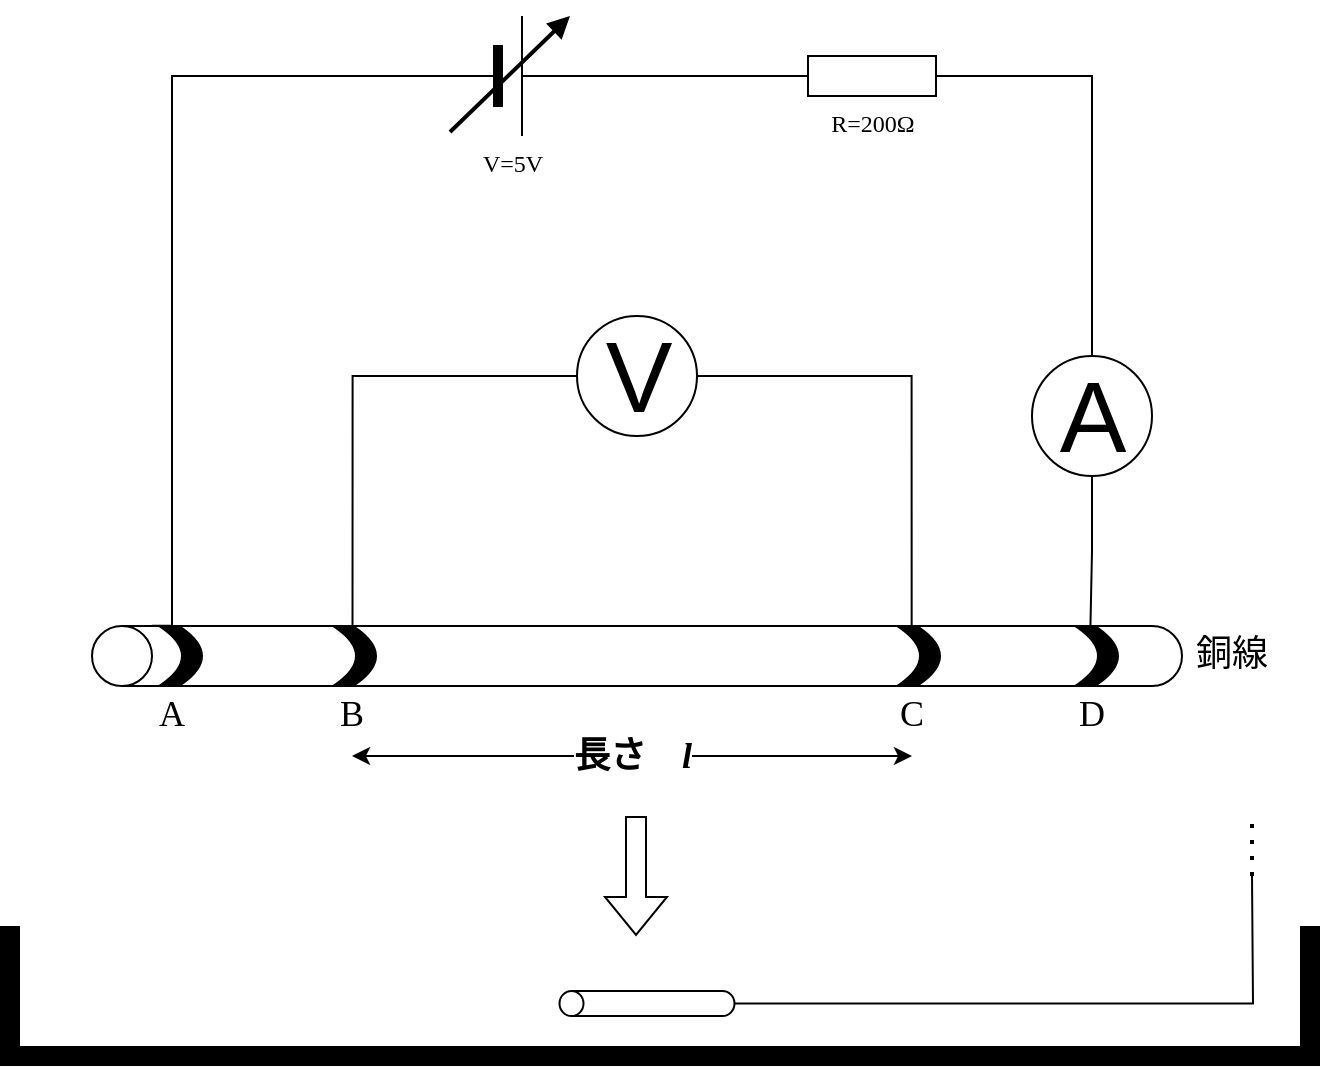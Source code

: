 <mxfile version="15.5.9" type="github">
  <diagram id="C5RBs43oDa-KdzZeNtuy" name="Page-1">
    <mxGraphModel dx="1422" dy="791" grid="1" gridSize="10" guides="1" tooltips="1" connect="1" arrows="1" fold="1" page="1" pageScale="1" pageWidth="827" pageHeight="1169" math="0" shadow="0">
      <root>
        <mxCell id="WIyWlLk6GJQsqaUBKTNV-0" />
        <mxCell id="WIyWlLk6GJQsqaUBKTNV-1" parent="WIyWlLk6GJQsqaUBKTNV-0" />
        <mxCell id="WFhRwt8FvtZSL98cEws3-11" style="edgeStyle=orthogonalEdgeStyle;rounded=0;orthogonalLoop=1;jettySize=auto;html=1;entryX=1.004;entryY=0.916;entryDx=0;entryDy=0;entryPerimeter=0;endArrow=none;endFill=0;" edge="1" parent="WIyWlLk6GJQsqaUBKTNV-1" source="WFhRwt8FvtZSL98cEws3-0" target="WFhRwt8FvtZSL98cEws3-10">
          <mxGeometry relative="1" as="geometry" />
        </mxCell>
        <mxCell id="WFhRwt8FvtZSL98cEws3-0" value="A" style="verticalLabelPosition=middle;shadow=0;dashed=0;align=center;html=1;verticalAlign=middle;strokeWidth=1;shape=ellipse;aspect=fixed;fontSize=50;" vertex="1" parent="WIyWlLk6GJQsqaUBKTNV-1">
          <mxGeometry x="600" y="520" width="60" height="60" as="geometry" />
        </mxCell>
        <mxCell id="WFhRwt8FvtZSL98cEws3-12" style="edgeStyle=orthogonalEdgeStyle;rounded=0;orthogonalLoop=1;jettySize=auto;html=1;endArrow=none;endFill=0;entryX=0.833;entryY=0.239;entryDx=0;entryDy=0;entryPerimeter=0;" edge="1" parent="WIyWlLk6GJQsqaUBKTNV-1" source="WFhRwt8FvtZSL98cEws3-1" target="WFhRwt8FvtZSL98cEws3-10">
          <mxGeometry relative="1" as="geometry">
            <mxPoint x="260" y="640" as="targetPoint" />
            <Array as="points">
              <mxPoint x="260" y="530" />
            </Array>
          </mxGeometry>
        </mxCell>
        <mxCell id="WFhRwt8FvtZSL98cEws3-13" style="edgeStyle=orthogonalEdgeStyle;rounded=0;orthogonalLoop=1;jettySize=auto;html=1;entryX=0.833;entryY=0.752;entryDx=0;entryDy=0;entryPerimeter=0;endArrow=none;endFill=0;" edge="1" parent="WIyWlLk6GJQsqaUBKTNV-1" source="WFhRwt8FvtZSL98cEws3-1" target="WFhRwt8FvtZSL98cEws3-10">
          <mxGeometry relative="1" as="geometry">
            <Array as="points">
              <mxPoint x="540" y="530" />
            </Array>
          </mxGeometry>
        </mxCell>
        <mxCell id="WFhRwt8FvtZSL98cEws3-1" value="V" style="verticalLabelPosition=middle;shadow=0;dashed=0;align=center;html=1;verticalAlign=middle;strokeWidth=1;shape=ellipse;aspect=fixed;fontSize=50;" vertex="1" parent="WIyWlLk6GJQsqaUBKTNV-1">
          <mxGeometry x="372.5" y="500" width="60" height="60" as="geometry" />
        </mxCell>
        <mxCell id="WFhRwt8FvtZSL98cEws3-3" style="edgeStyle=orthogonalEdgeStyle;rounded=0;orthogonalLoop=1;jettySize=auto;html=1;endArrow=none;endFill=0;" edge="1" parent="WIyWlLk6GJQsqaUBKTNV-1" source="WFhRwt8FvtZSL98cEws3-2" target="WFhRwt8FvtZSL98cEws3-0">
          <mxGeometry relative="1" as="geometry" />
        </mxCell>
        <mxCell id="WFhRwt8FvtZSL98cEws3-2" value="&lt;font face=&quot;Times New Roman&quot;&gt;R=200Ω&lt;/font&gt;" style="pointerEvents=1;verticalLabelPosition=bottom;shadow=0;dashed=0;align=center;html=1;verticalAlign=top;shape=mxgraph.electrical.resistors.resistor_1;" vertex="1" parent="WIyWlLk6GJQsqaUBKTNV-1">
          <mxGeometry x="470" y="370" width="100" height="20" as="geometry" />
        </mxCell>
        <mxCell id="WFhRwt8FvtZSL98cEws3-8" style="edgeStyle=orthogonalEdgeStyle;rounded=0;orthogonalLoop=1;jettySize=auto;html=1;exitX=1;exitY=0.5;exitDx=0;exitDy=0;exitPerimeter=0;endArrow=none;endFill=0;" edge="1" parent="WIyWlLk6GJQsqaUBKTNV-1" source="WFhRwt8FvtZSL98cEws3-5" target="WFhRwt8FvtZSL98cEws3-2">
          <mxGeometry relative="1" as="geometry" />
        </mxCell>
        <mxCell id="WFhRwt8FvtZSL98cEws3-9" style="edgeStyle=orthogonalEdgeStyle;rounded=0;orthogonalLoop=1;jettySize=auto;html=1;exitX=0;exitY=0.5;exitDx=0;exitDy=0;exitPerimeter=0;endArrow=none;endFill=0;entryX=1.004;entryY=0.055;entryDx=0;entryDy=0;entryPerimeter=0;" edge="1" parent="WIyWlLk6GJQsqaUBKTNV-1" source="WFhRwt8FvtZSL98cEws3-5" target="WFhRwt8FvtZSL98cEws3-10">
          <mxGeometry relative="1" as="geometry">
            <mxPoint x="160" y="620" as="targetPoint" />
            <Array as="points">
              <mxPoint x="170" y="380" />
              <mxPoint x="170" y="655" />
            </Array>
          </mxGeometry>
        </mxCell>
        <mxCell id="WFhRwt8FvtZSL98cEws3-5" value="&lt;font face=&quot;Times New Roman&quot;&gt;V=5V&lt;/font&gt;" style="verticalLabelPosition=bottom;shadow=0;dashed=0;align=center;fillColor=#000000;html=1;verticalAlign=top;strokeWidth=1;shape=mxgraph.electrical.miscellaneous.monocell_battery;" vertex="1" parent="WIyWlLk6GJQsqaUBKTNV-1">
          <mxGeometry x="290" y="350" width="100" height="60" as="geometry" />
        </mxCell>
        <mxCell id="WFhRwt8FvtZSL98cEws3-7" value="" style="endArrow=block;html=1;rounded=0;fontSize=20;strokeWidth=2;endFill=1;" edge="1" parent="WIyWlLk6GJQsqaUBKTNV-1">
          <mxGeometry width="50" height="50" relative="1" as="geometry">
            <mxPoint x="309" y="408" as="sourcePoint" />
            <mxPoint x="369" y="350" as="targetPoint" />
          </mxGeometry>
        </mxCell>
        <mxCell id="WFhRwt8FvtZSL98cEws3-10" value="" style="shape=cylinder3;whiteSpace=wrap;html=1;boundedLbl=1;backgroundOutline=1;size=15;rotation=-90;" vertex="1" parent="WIyWlLk6GJQsqaUBKTNV-1">
          <mxGeometry x="387.5" y="397.5" width="30" height="545" as="geometry" />
        </mxCell>
        <mxCell id="WFhRwt8FvtZSL98cEws3-16" value="&lt;b style=&quot;font-size: 18px&quot;&gt;&lt;font style=&quot;font-size: 18px&quot; face=&quot;Times New Roman&quot;&gt;長&lt;font style=&quot;font-size: 18px&quot;&gt;さ&lt;/font&gt;　&lt;i&gt;l&lt;/i&gt;&lt;br&gt;&lt;/font&gt;&lt;/b&gt;" style="endArrow=classic;startArrow=classic;html=1;rounded=0;" edge="1" parent="WIyWlLk6GJQsqaUBKTNV-1">
          <mxGeometry width="50" height="50" relative="1" as="geometry">
            <mxPoint x="260" y="720" as="sourcePoint" />
            <mxPoint x="540" y="720" as="targetPoint" />
          </mxGeometry>
        </mxCell>
        <mxCell id="WFhRwt8FvtZSL98cEws3-22" value="" style="shape=dataStorage;whiteSpace=wrap;html=1;fixedSize=1;fontFamily=Times New Roman;fontSize=18;fillColor=#000000;rotation=-180;size=10;" vertex="1" parent="WIyWlLk6GJQsqaUBKTNV-1">
          <mxGeometry x="165" y="656" width="20" height="28" as="geometry" />
        </mxCell>
        <mxCell id="WFhRwt8FvtZSL98cEws3-23" value="" style="shape=dataStorage;whiteSpace=wrap;html=1;fixedSize=1;fontFamily=Times New Roman;fontSize=18;fillColor=#000000;rotation=-180;size=10;" vertex="1" parent="WIyWlLk6GJQsqaUBKTNV-1">
          <mxGeometry x="252" y="656" width="20" height="28" as="geometry" />
        </mxCell>
        <mxCell id="WFhRwt8FvtZSL98cEws3-24" value="" style="shape=dataStorage;whiteSpace=wrap;html=1;fixedSize=1;fontFamily=Times New Roman;fontSize=18;fillColor=#000000;rotation=-180;size=10;" vertex="1" parent="WIyWlLk6GJQsqaUBKTNV-1">
          <mxGeometry x="534" y="656" width="20" height="28" as="geometry" />
        </mxCell>
        <mxCell id="WFhRwt8FvtZSL98cEws3-25" value="" style="shape=dataStorage;whiteSpace=wrap;html=1;fixedSize=1;fontFamily=Times New Roman;fontSize=18;fillColor=#000000;rotation=-180;size=10;" vertex="1" parent="WIyWlLk6GJQsqaUBKTNV-1">
          <mxGeometry x="623" y="656" width="20" height="28" as="geometry" />
        </mxCell>
        <mxCell id="WFhRwt8FvtZSL98cEws3-26" value="A" style="text;html=1;strokeColor=none;fillColor=none;align=center;verticalAlign=middle;whiteSpace=wrap;rounded=0;fontFamily=Times New Roman;fontSize=18;" vertex="1" parent="WIyWlLk6GJQsqaUBKTNV-1">
          <mxGeometry x="140" y="684" width="60" height="30" as="geometry" />
        </mxCell>
        <mxCell id="WFhRwt8FvtZSL98cEws3-27" value="&lt;div&gt;B&lt;/div&gt;" style="text;html=1;strokeColor=none;fillColor=none;align=center;verticalAlign=middle;whiteSpace=wrap;rounded=0;fontFamily=Times New Roman;fontSize=18;" vertex="1" parent="WIyWlLk6GJQsqaUBKTNV-1">
          <mxGeometry x="230" y="684" width="60" height="30" as="geometry" />
        </mxCell>
        <mxCell id="WFhRwt8FvtZSL98cEws3-28" value="C" style="text;html=1;strokeColor=none;fillColor=none;align=center;verticalAlign=middle;whiteSpace=wrap;rounded=0;fontFamily=Times New Roman;fontSize=18;" vertex="1" parent="WIyWlLk6GJQsqaUBKTNV-1">
          <mxGeometry x="510" y="684" width="60" height="30" as="geometry" />
        </mxCell>
        <mxCell id="WFhRwt8FvtZSL98cEws3-29" value="D" style="text;html=1;strokeColor=none;fillColor=none;align=center;verticalAlign=middle;whiteSpace=wrap;rounded=0;fontFamily=Times New Roman;fontSize=18;" vertex="1" parent="WIyWlLk6GJQsqaUBKTNV-1">
          <mxGeometry x="600" y="684" width="60" height="30" as="geometry" />
        </mxCell>
        <mxCell id="WFhRwt8FvtZSL98cEws3-30" value="銅線" style="text;html=1;strokeColor=none;fillColor=none;align=center;verticalAlign=middle;whiteSpace=wrap;rounded=0;fontFamily=Times New Roman;fontSize=18;" vertex="1" parent="WIyWlLk6GJQsqaUBKTNV-1">
          <mxGeometry x="670" y="654" width="60" height="30" as="geometry" />
        </mxCell>
        <mxCell id="WFhRwt8FvtZSL98cEws3-31" value="" style="shape=partialRectangle;whiteSpace=wrap;html=1;bottom=1;right=1;left=1;top=0;fillColor=none;routingCenterX=-0.5;fontFamily=Times New Roman;fontSize=18;strokeWidth=10;" vertex="1" parent="WIyWlLk6GJQsqaUBKTNV-1">
          <mxGeometry x="89" y="810" width="650" height="60" as="geometry" />
        </mxCell>
        <mxCell id="WFhRwt8FvtZSL98cEws3-35" value="" style="shape=flexArrow;endArrow=classic;html=1;rounded=0;fontFamily=Times New Roman;fontSize=18;" edge="1" parent="WIyWlLk6GJQsqaUBKTNV-1">
          <mxGeometry width="50" height="50" relative="1" as="geometry">
            <mxPoint x="402" y="750" as="sourcePoint" />
            <mxPoint x="402" y="810" as="targetPoint" />
          </mxGeometry>
        </mxCell>
        <mxCell id="WFhRwt8FvtZSL98cEws3-37" style="edgeStyle=orthogonalEdgeStyle;rounded=0;orthogonalLoop=1;jettySize=auto;html=1;fontFamily=Times New Roman;fontSize=18;endArrow=none;endFill=0;" edge="1" parent="WIyWlLk6GJQsqaUBKTNV-1" source="WFhRwt8FvtZSL98cEws3-36">
          <mxGeometry relative="1" as="geometry">
            <mxPoint x="710" y="780" as="targetPoint" />
          </mxGeometry>
        </mxCell>
        <mxCell id="WFhRwt8FvtZSL98cEws3-36" value="" style="shape=cylinder3;whiteSpace=wrap;html=1;boundedLbl=1;backgroundOutline=1;size=6;fontFamily=Times New Roman;fontSize=18;strokeWidth=1;fillColor=none;rotation=-90;" vertex="1" parent="WIyWlLk6GJQsqaUBKTNV-1">
          <mxGeometry x="401.25" y="800" width="12.5" height="87.5" as="geometry" />
        </mxCell>
        <mxCell id="WFhRwt8FvtZSL98cEws3-38" value="" style="endArrow=none;dashed=1;html=1;dashPattern=1 3;strokeWidth=2;rounded=0;fontFamily=Times New Roman;fontSize=18;" edge="1" parent="WIyWlLk6GJQsqaUBKTNV-1">
          <mxGeometry width="50" height="50" relative="1" as="geometry">
            <mxPoint x="710" y="780" as="sourcePoint" />
            <mxPoint x="710" y="750" as="targetPoint" />
          </mxGeometry>
        </mxCell>
      </root>
    </mxGraphModel>
  </diagram>
</mxfile>
